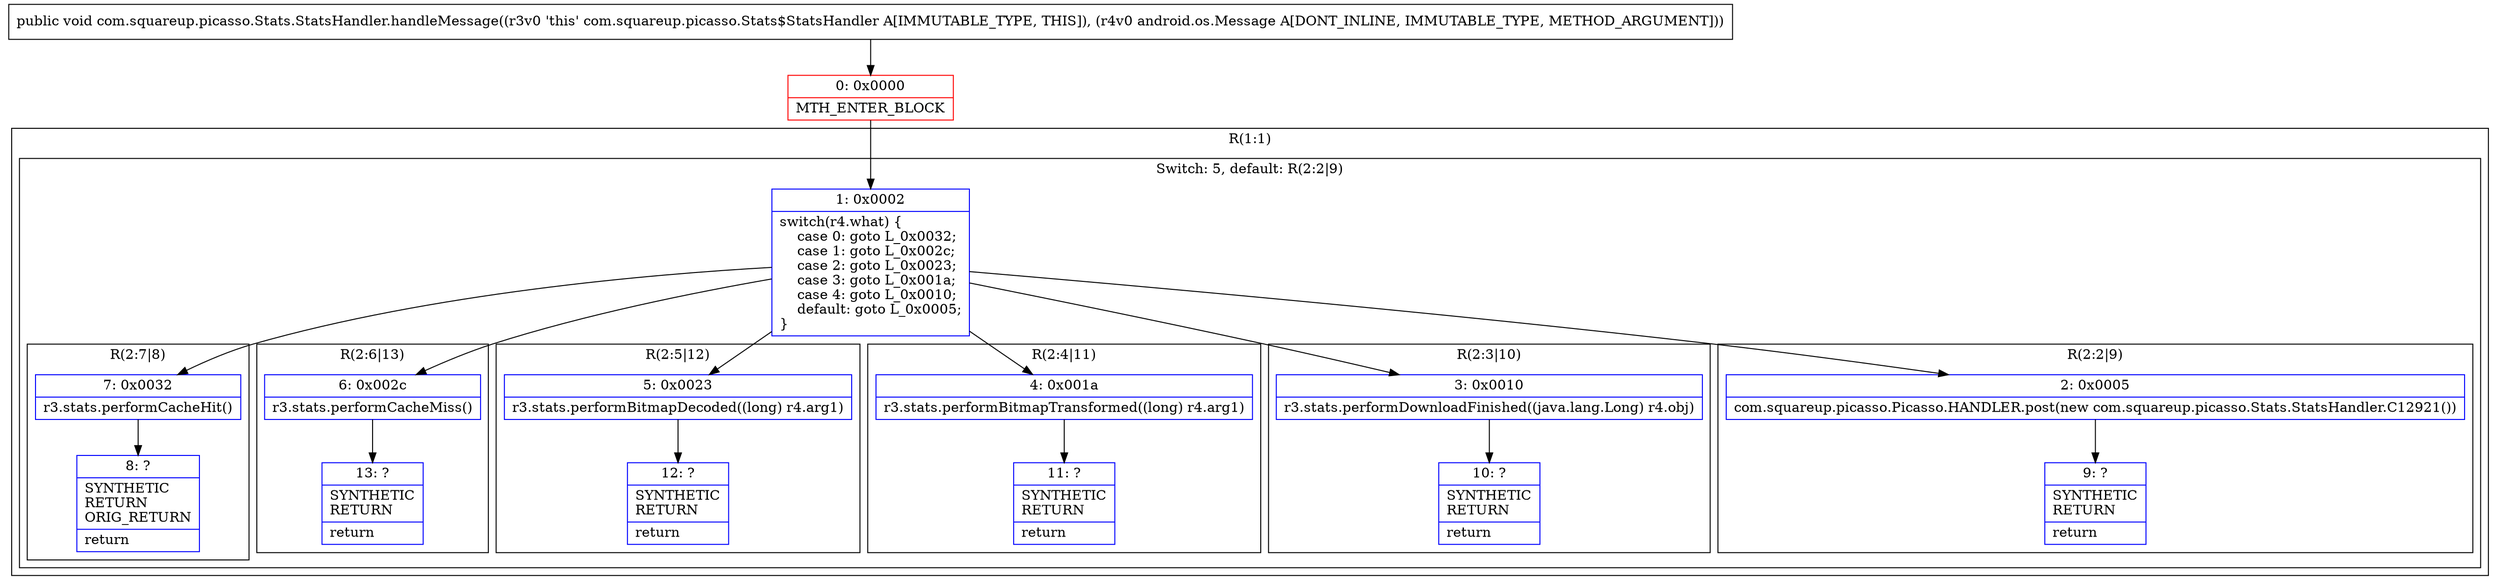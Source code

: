 digraph "CFG forcom.squareup.picasso.Stats.StatsHandler.handleMessage(Landroid\/os\/Message;)V" {
subgraph cluster_Region_25725205 {
label = "R(1:1)";
node [shape=record,color=blue];
subgraph cluster_SwitchRegion_936255275 {
label = "Switch: 5, default: R(2:2|9)";
node [shape=record,color=blue];
Node_1 [shape=record,label="{1\:\ 0x0002|switch(r4.what) \{\l    case 0: goto L_0x0032;\l    case 1: goto L_0x002c;\l    case 2: goto L_0x0023;\l    case 3: goto L_0x001a;\l    case 4: goto L_0x0010;\l    default: goto L_0x0005;\l\}\l}"];
subgraph cluster_Region_1527327428 {
label = "R(2:7|8)";
node [shape=record,color=blue];
Node_7 [shape=record,label="{7\:\ 0x0032|r3.stats.performCacheHit()\l}"];
Node_8 [shape=record,label="{8\:\ ?|SYNTHETIC\lRETURN\lORIG_RETURN\l|return\l}"];
}
subgraph cluster_Region_1451995822 {
label = "R(2:6|13)";
node [shape=record,color=blue];
Node_6 [shape=record,label="{6\:\ 0x002c|r3.stats.performCacheMiss()\l}"];
Node_13 [shape=record,label="{13\:\ ?|SYNTHETIC\lRETURN\l|return\l}"];
}
subgraph cluster_Region_319707467 {
label = "R(2:5|12)";
node [shape=record,color=blue];
Node_5 [shape=record,label="{5\:\ 0x0023|r3.stats.performBitmapDecoded((long) r4.arg1)\l}"];
Node_12 [shape=record,label="{12\:\ ?|SYNTHETIC\lRETURN\l|return\l}"];
}
subgraph cluster_Region_1425943366 {
label = "R(2:4|11)";
node [shape=record,color=blue];
Node_4 [shape=record,label="{4\:\ 0x001a|r3.stats.performBitmapTransformed((long) r4.arg1)\l}"];
Node_11 [shape=record,label="{11\:\ ?|SYNTHETIC\lRETURN\l|return\l}"];
}
subgraph cluster_Region_1177773079 {
label = "R(2:3|10)";
node [shape=record,color=blue];
Node_3 [shape=record,label="{3\:\ 0x0010|r3.stats.performDownloadFinished((java.lang.Long) r4.obj)\l}"];
Node_10 [shape=record,label="{10\:\ ?|SYNTHETIC\lRETURN\l|return\l}"];
}
subgraph cluster_Region_1294381245 {
label = "R(2:2|9)";
node [shape=record,color=blue];
Node_2 [shape=record,label="{2\:\ 0x0005|com.squareup.picasso.Picasso.HANDLER.post(new com.squareup.picasso.Stats.StatsHandler.C12921())\l}"];
Node_9 [shape=record,label="{9\:\ ?|SYNTHETIC\lRETURN\l|return\l}"];
}
}
}
Node_0 [shape=record,color=red,label="{0\:\ 0x0000|MTH_ENTER_BLOCK\l}"];
MethodNode[shape=record,label="{public void com.squareup.picasso.Stats.StatsHandler.handleMessage((r3v0 'this' com.squareup.picasso.Stats$StatsHandler A[IMMUTABLE_TYPE, THIS]), (r4v0 android.os.Message A[DONT_INLINE, IMMUTABLE_TYPE, METHOD_ARGUMENT])) }"];
MethodNode -> Node_0;
Node_1 -> Node_2;
Node_1 -> Node_3;
Node_1 -> Node_4;
Node_1 -> Node_5;
Node_1 -> Node_6;
Node_1 -> Node_7;
Node_7 -> Node_8;
Node_6 -> Node_13;
Node_5 -> Node_12;
Node_4 -> Node_11;
Node_3 -> Node_10;
Node_2 -> Node_9;
Node_0 -> Node_1;
}

